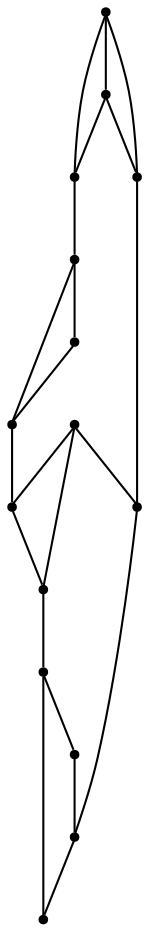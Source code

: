 graph {
  node [shape=point,comment="{\"directed\":false,\"doi\":\"10.1007/978-3-030-04414-5_29\",\"figure\":\"9 (1)\"}"]

  v0 [pos="1460.444155234643,577.7869438330267"]
  v1 [pos="1472.855501571964,388.1662931839702"]
  v2 [pos="1458.7823673207347,523.8875180367313"]
  v3 [pos="1395.1066109311234,498.05033445967746"]
  v4 [pos="1367.9763263724333,205.81043483835367"]
  v5 [pos="1323.7848878148895,470.7920943401107"]
  v6 [pos="1323.2076957474455,253.3841623686218"]
  v7 [pos="1297.730678254692,449.89312675963595"]
  v8 [pos="1279.0506267296673,416.78838481687234"]
  v9 [pos="1273.9529658422884,330.383975683012"]
  v10 [pos="1220.6080381455492,383.7261432619108"]
  v11 [pos="1022.5118512435963,429.1818698876584"]
  v12 [pos="1116.3413465852846,440.04594508013247"]
  v13 [pos="1269.1094678604481,458.4487163283679"]
  v14 [pos="1172.09198309458,407.5869991927546"]

  v0 -- v1 [id="-1",pos="1460.444155234643,577.7869438330267 1485.6824618073585,561.3011809128479 1489.8206688543028,498.0960539716726 1472.855501571964,388.1662931839702"]
  v11 -- v4 [id="-2",pos="1022.5118512435963,429.1818698876584 1367.9763263724333,205.81043483835367 1367.9763263724333,205.81043483835367 1367.9763263724333,205.81043483835367"]
  v12 -- v2 [id="-3",pos="1116.3413465852846,440.04594508013247 1458.7823673207347,523.8875180367313 1458.7823673207347,523.8875180367313 1458.7823673207347,523.8875180367313"]
  v12 -- v3 [id="-4",pos="1116.3413465852846,440.04594508013247 1395.1066109311234,498.05033445967746 1395.1066109311234,498.05033445967746 1395.1066109311234,498.05033445967746"]
  v12 -- v6 [id="-5",pos="1116.3413465852846,440.04594508013247 1323.2076957474455,253.3841623686218 1323.2076957474455,253.3841623686218 1323.2076957474455,253.3841623686218"]
  v14 -- v9 [id="-6",pos="1172.09198309458,407.5869991927546 1273.9529658422884,330.383975683012 1273.9529658422884,330.383975683012 1273.9529658422884,330.383975683012"]
  v14 -- v10 [id="-7",pos="1172.09198309458,407.5869991927546 1220.6080381455492,383.7261432619108 1220.6080381455492,383.7261432619108 1220.6080381455492,383.7261432619108"]
  v14 -- v8 [id="-8",pos="1172.09198309458,407.5869991927546 1279.0506267296673,416.78838481687234 1279.0506267296673,416.78838481687234 1279.0506267296673,416.78838481687234"]
  v13 -- v5 [id="-10",pos="1269.1094678604481,458.4487163283679 1323.7848878148895,470.7920943401107 1323.7848878148895,470.7920943401107 1323.7848878148895,470.7920943401107"]
  v7 -- v13 [id="-13",pos="1297.730678254692,449.89312675963595 1269.1094678604481,458.4487163283679 1269.1094678604481,458.4487163283679 1269.1094678604481,458.4487163283679"]
  v0 -- v11 [id="-17",pos="1460.444155234643,577.7869438330267 1022.5118512435963,429.1818698876584 1022.5118512435963,429.1818698876584 1022.5118512435963,429.1818698876584"]
  v10 -- v8 [id="-18",pos="1220.6080381455492,383.7261432619108 1256.1668084990522,383.7251020143324 1275.6490279133359,394.74763760164893 1279.0506267296673,416.78838481687234"]
  v10 -- v9 [id="-19",pos="1220.6080381455492,383.7261432619108 1245.810925969607,365.3141915483843 1263.5888486127515,347.53229000128977 1273.9529658422884,330.383975683012"]
  v9 -- v6 [id="-20",pos="1273.9529658422884,330.383975683012 1309.508715745951,330.383975683012 1325.9278810797264,304.71771567792314 1323.2076957474455,253.3841623686218"]
  v8 -- v7 [id="-21",pos="1279.0506267296673,416.78838481687234 1304.9078393718366,413.3586583655784 1311.1381053610419,424.39359354237905 1297.730678254692,449.89312675963595"]
  v7 -- v5 [id="-22",pos="1297.730678254692,449.89312675963595 1315.8012983845,446.2800771468929 1324.4859501200087,453.2477562100033 1323.7848878148895,470.7920943401107"]
  v6 -- v4 [id="-23",pos="1323.2076957474455,253.3841623686218 1360.4501602247535,275.06756295306 1375.3733444437682,259.215228292602 1367.9763263724333,205.81043483835367"]
  v5 -- v3 [id="-24",pos="1323.7848878148895,470.7920943401107 1368.863798124034,454.1938130938187 1392.638490086597,463.27848360769013 1395.1066109311234,498.05033445967746"]
  v4 -- v1 [id="-25",pos="1367.9763263724333,205.81043483835367 1425.3020797823144,282.66024491380585 1460.2659168998357,343.45253891665783 1472.855501571964,388.1662931839702"]
  v3 -- v2 [id="-26",pos="1395.1066109311234,498.05033445967746 1421.0221977407393,492.9536580682558 1442.2464854462746,501.5674939137437 1458.7823673207347,523.8875180367313"]
  v2 -- v0 [id="-27",pos="1458.7823673207347,523.8875180367313 1429.5151939853067,535.084983217231 1430.065360975229,553.0501443381362 1460.444155234643,577.7869438330267"]
}